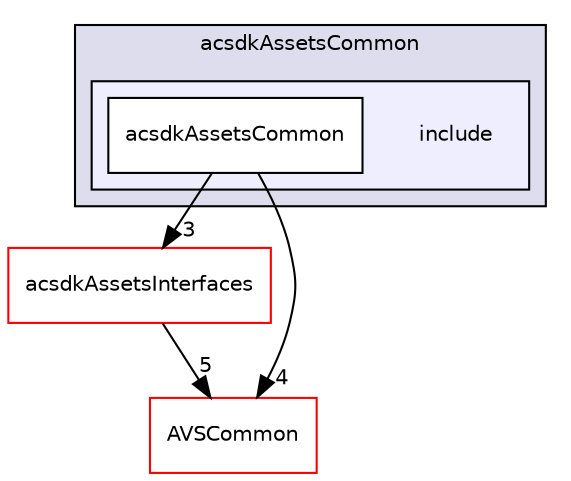 digraph "/workplace/avs-device-sdk/capabilities/DavsClient/acsdkAssetsCommon/include" {
  compound=true
  node [ fontsize="10", fontname="Helvetica"];
  edge [ labelfontsize="10", labelfontname="Helvetica"];
  subgraph clusterdir_9ac36c82d2435d2d600b1e14a3fa40c5 {
    graph [ bgcolor="#ddddee", pencolor="black", label="acsdkAssetsCommon" fontname="Helvetica", fontsize="10", URL="dir_9ac36c82d2435d2d600b1e14a3fa40c5.html"]
  subgraph clusterdir_df9731b29812fe2ffecebcf306a67727 {
    graph [ bgcolor="#eeeeff", pencolor="black", label="" URL="dir_df9731b29812fe2ffecebcf306a67727.html"];
    dir_df9731b29812fe2ffecebcf306a67727 [shape=plaintext label="include"];
    dir_0b4d8312277fdb6d1fb23defa7ec6621 [shape=box label="acsdkAssetsCommon" color="black" fillcolor="white" style="filled" URL="dir_0b4d8312277fdb6d1fb23defa7ec6621.html"];
  }
  }
  dir_14afe551169e5fce2b1e13ac06c3b317 [shape=box label="acsdkAssetsInterfaces" fillcolor="white" style="filled" color="red" URL="dir_14afe551169e5fce2b1e13ac06c3b317.html"];
  dir_13e65effb2bde530b17b3d5eefcd0266 [shape=box label="AVSCommon" fillcolor="white" style="filled" color="red" URL="dir_13e65effb2bde530b17b3d5eefcd0266.html"];
  dir_14afe551169e5fce2b1e13ac06c3b317->dir_13e65effb2bde530b17b3d5eefcd0266 [headlabel="5", labeldistance=1.5 headhref="dir_000231_000017.html"];
  dir_0b4d8312277fdb6d1fb23defa7ec6621->dir_14afe551169e5fce2b1e13ac06c3b317 [headlabel="3", labeldistance=1.5 headhref="dir_000332_000231.html"];
  dir_0b4d8312277fdb6d1fb23defa7ec6621->dir_13e65effb2bde530b17b3d5eefcd0266 [headlabel="4", labeldistance=1.5 headhref="dir_000332_000017.html"];
}
